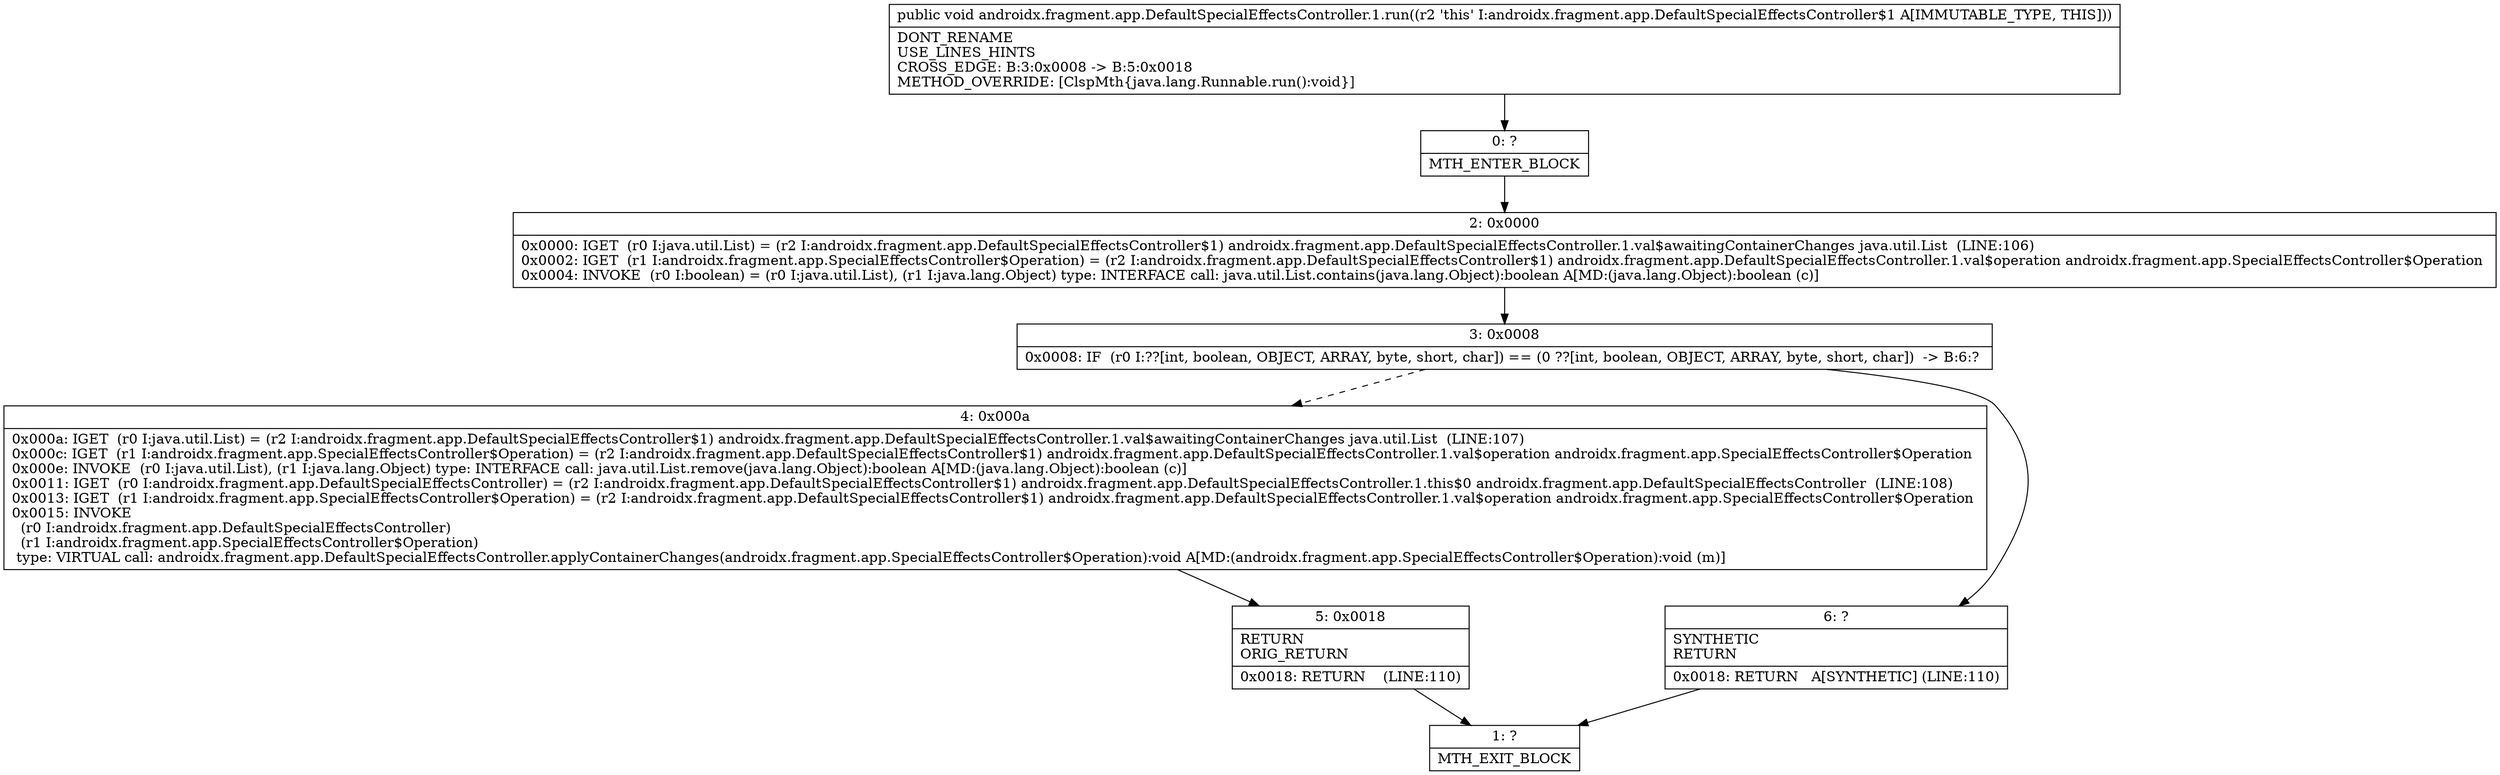 digraph "CFG forandroidx.fragment.app.DefaultSpecialEffectsController.1.run()V" {
Node_0 [shape=record,label="{0\:\ ?|MTH_ENTER_BLOCK\l}"];
Node_2 [shape=record,label="{2\:\ 0x0000|0x0000: IGET  (r0 I:java.util.List) = (r2 I:androidx.fragment.app.DefaultSpecialEffectsController$1) androidx.fragment.app.DefaultSpecialEffectsController.1.val$awaitingContainerChanges java.util.List  (LINE:106)\l0x0002: IGET  (r1 I:androidx.fragment.app.SpecialEffectsController$Operation) = (r2 I:androidx.fragment.app.DefaultSpecialEffectsController$1) androidx.fragment.app.DefaultSpecialEffectsController.1.val$operation androidx.fragment.app.SpecialEffectsController$Operation \l0x0004: INVOKE  (r0 I:boolean) = (r0 I:java.util.List), (r1 I:java.lang.Object) type: INTERFACE call: java.util.List.contains(java.lang.Object):boolean A[MD:(java.lang.Object):boolean (c)]\l}"];
Node_3 [shape=record,label="{3\:\ 0x0008|0x0008: IF  (r0 I:??[int, boolean, OBJECT, ARRAY, byte, short, char]) == (0 ??[int, boolean, OBJECT, ARRAY, byte, short, char])  \-\> B:6:? \l}"];
Node_4 [shape=record,label="{4\:\ 0x000a|0x000a: IGET  (r0 I:java.util.List) = (r2 I:androidx.fragment.app.DefaultSpecialEffectsController$1) androidx.fragment.app.DefaultSpecialEffectsController.1.val$awaitingContainerChanges java.util.List  (LINE:107)\l0x000c: IGET  (r1 I:androidx.fragment.app.SpecialEffectsController$Operation) = (r2 I:androidx.fragment.app.DefaultSpecialEffectsController$1) androidx.fragment.app.DefaultSpecialEffectsController.1.val$operation androidx.fragment.app.SpecialEffectsController$Operation \l0x000e: INVOKE  (r0 I:java.util.List), (r1 I:java.lang.Object) type: INTERFACE call: java.util.List.remove(java.lang.Object):boolean A[MD:(java.lang.Object):boolean (c)]\l0x0011: IGET  (r0 I:androidx.fragment.app.DefaultSpecialEffectsController) = (r2 I:androidx.fragment.app.DefaultSpecialEffectsController$1) androidx.fragment.app.DefaultSpecialEffectsController.1.this$0 androidx.fragment.app.DefaultSpecialEffectsController  (LINE:108)\l0x0013: IGET  (r1 I:androidx.fragment.app.SpecialEffectsController$Operation) = (r2 I:androidx.fragment.app.DefaultSpecialEffectsController$1) androidx.fragment.app.DefaultSpecialEffectsController.1.val$operation androidx.fragment.app.SpecialEffectsController$Operation \l0x0015: INVOKE  \l  (r0 I:androidx.fragment.app.DefaultSpecialEffectsController)\l  (r1 I:androidx.fragment.app.SpecialEffectsController$Operation)\l type: VIRTUAL call: androidx.fragment.app.DefaultSpecialEffectsController.applyContainerChanges(androidx.fragment.app.SpecialEffectsController$Operation):void A[MD:(androidx.fragment.app.SpecialEffectsController$Operation):void (m)]\l}"];
Node_5 [shape=record,label="{5\:\ 0x0018|RETURN\lORIG_RETURN\l|0x0018: RETURN    (LINE:110)\l}"];
Node_1 [shape=record,label="{1\:\ ?|MTH_EXIT_BLOCK\l}"];
Node_6 [shape=record,label="{6\:\ ?|SYNTHETIC\lRETURN\l|0x0018: RETURN   A[SYNTHETIC] (LINE:110)\l}"];
MethodNode[shape=record,label="{public void androidx.fragment.app.DefaultSpecialEffectsController.1.run((r2 'this' I:androidx.fragment.app.DefaultSpecialEffectsController$1 A[IMMUTABLE_TYPE, THIS]))  | DONT_RENAME\lUSE_LINES_HINTS\lCROSS_EDGE: B:3:0x0008 \-\> B:5:0x0018\lMETHOD_OVERRIDE: [ClspMth\{java.lang.Runnable.run():void\}]\l}"];
MethodNode -> Node_0;Node_0 -> Node_2;
Node_2 -> Node_3;
Node_3 -> Node_4[style=dashed];
Node_3 -> Node_6;
Node_4 -> Node_5;
Node_5 -> Node_1;
Node_6 -> Node_1;
}

